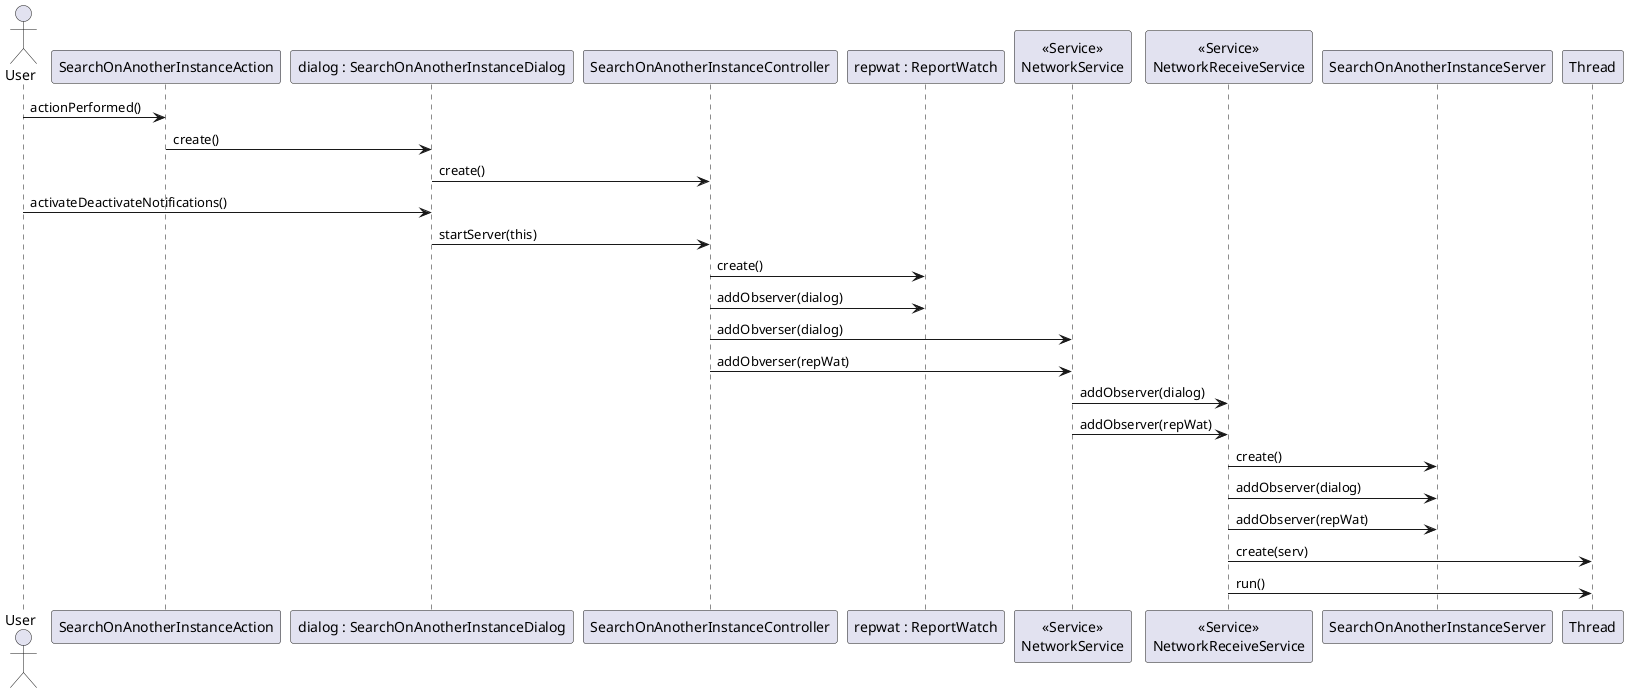@startuml doc-files/start_server_sequence_diagram.png
actor User as user
participant "SearchOnAnotherInstanceAction" as saia
participant "dialog : SearchOnAnotherInstanceDialog" as said
participant "SearchOnAnotherInstanceController" as saic
participant "repwat : ReportWatch" as repWat
participant "<<Service>>\nNetworkService" as net
participant "<<Service>>\nNetworkReceiveService" as netServ
participant "SearchOnAnotherInstanceServer" as serv
participant "Thread" as thr
user -> saia : actionPerformed()
saia -> said : create()
said -> saic : create()
user -> said : activateDeactivateNotifications()
said -> saic : startServer(this)
saic -> repWat : create()
saic -> repWat : addObserver(dialog)
saic -> net : addObverser(dialog)
saic -> net : addObverser(repWat)
net -> netServ : addObserver(dialog)
net -> netServ : addObserver(repWat)
netServ -> serv : create()
netServ -> serv : addObserver(dialog)
netServ -> serv : addObserver(repWat)
netServ -> thr : create(serv)
netServ -> thr : run()
@enduml